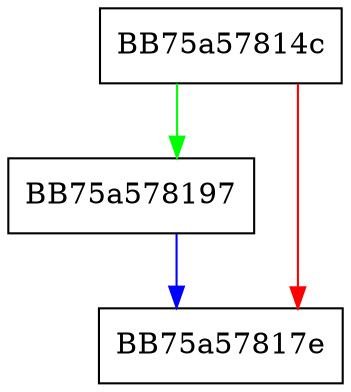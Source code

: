 digraph FullOpenFileInfo {
  node [shape="box"];
  graph [splines=ortho];
  BB75a57814c -> BB75a578197 [color="green"];
  BB75a57814c -> BB75a57817e [color="red"];
  BB75a578197 -> BB75a57817e [color="blue"];
}